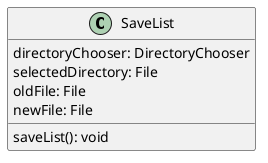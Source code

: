 @startuml

class SaveList {
    directoryChooser: DirectoryChooser
    selectedDirectory: File
    oldFile: File
    newFile: File

    {method} saveList(): void
}

@enduml